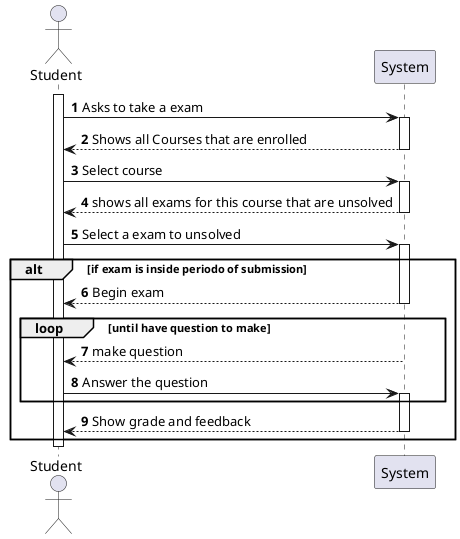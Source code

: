 @startuml
autonumber

autoactivate on

actor Student
activate Student


Student -> System: Asks to take a exam
System --> Student: Shows all Courses that are enrolled
Student -> System: Select course
System --> Student: shows all exams for this course that are unsolved
Student -> System: Select a exam to unsolved
alt if exam is inside periodo of submission
System --> Student: Begin exam
loop until have question to make
System --> Student: make question
Student -> System: Answer the question
end
System --> Student: Show grade and feedback
end
deactivate Student

@enduml